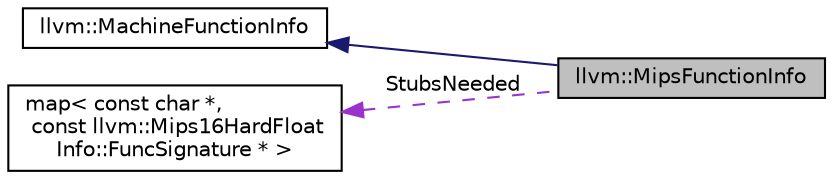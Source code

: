 digraph "llvm::MipsFunctionInfo"
{
 // LATEX_PDF_SIZE
  bgcolor="transparent";
  edge [fontname="Helvetica",fontsize="10",labelfontname="Helvetica",labelfontsize="10"];
  node [fontname="Helvetica",fontsize="10",shape="box"];
  rankdir="LR";
  Node1 [label="llvm::MipsFunctionInfo",height=0.2,width=0.4,color="black", fillcolor="grey75", style="filled", fontcolor="black",tooltip="MipsFunctionInfo - This class is derived from MachineFunction private Mips target-specific informatio..."];
  Node2 -> Node1 [dir="back",color="midnightblue",fontsize="10",style="solid",fontname="Helvetica"];
  Node2 [label="llvm::MachineFunctionInfo",height=0.2,width=0.4,color="black",URL="$structllvm_1_1MachineFunctionInfo.html",tooltip="MachineFunctionInfo - This class can be derived from and used by targets to hold private target-speci..."];
  Node3 -> Node1 [dir="back",color="darkorchid3",fontsize="10",style="dashed",label=" StubsNeeded" ,fontname="Helvetica"];
  Node3 [label="map\< const char *,\l const llvm::Mips16HardFloat\lInfo::FuncSignature * \>",height=0.2,width=0.4,color="black",tooltip=" "];
}
